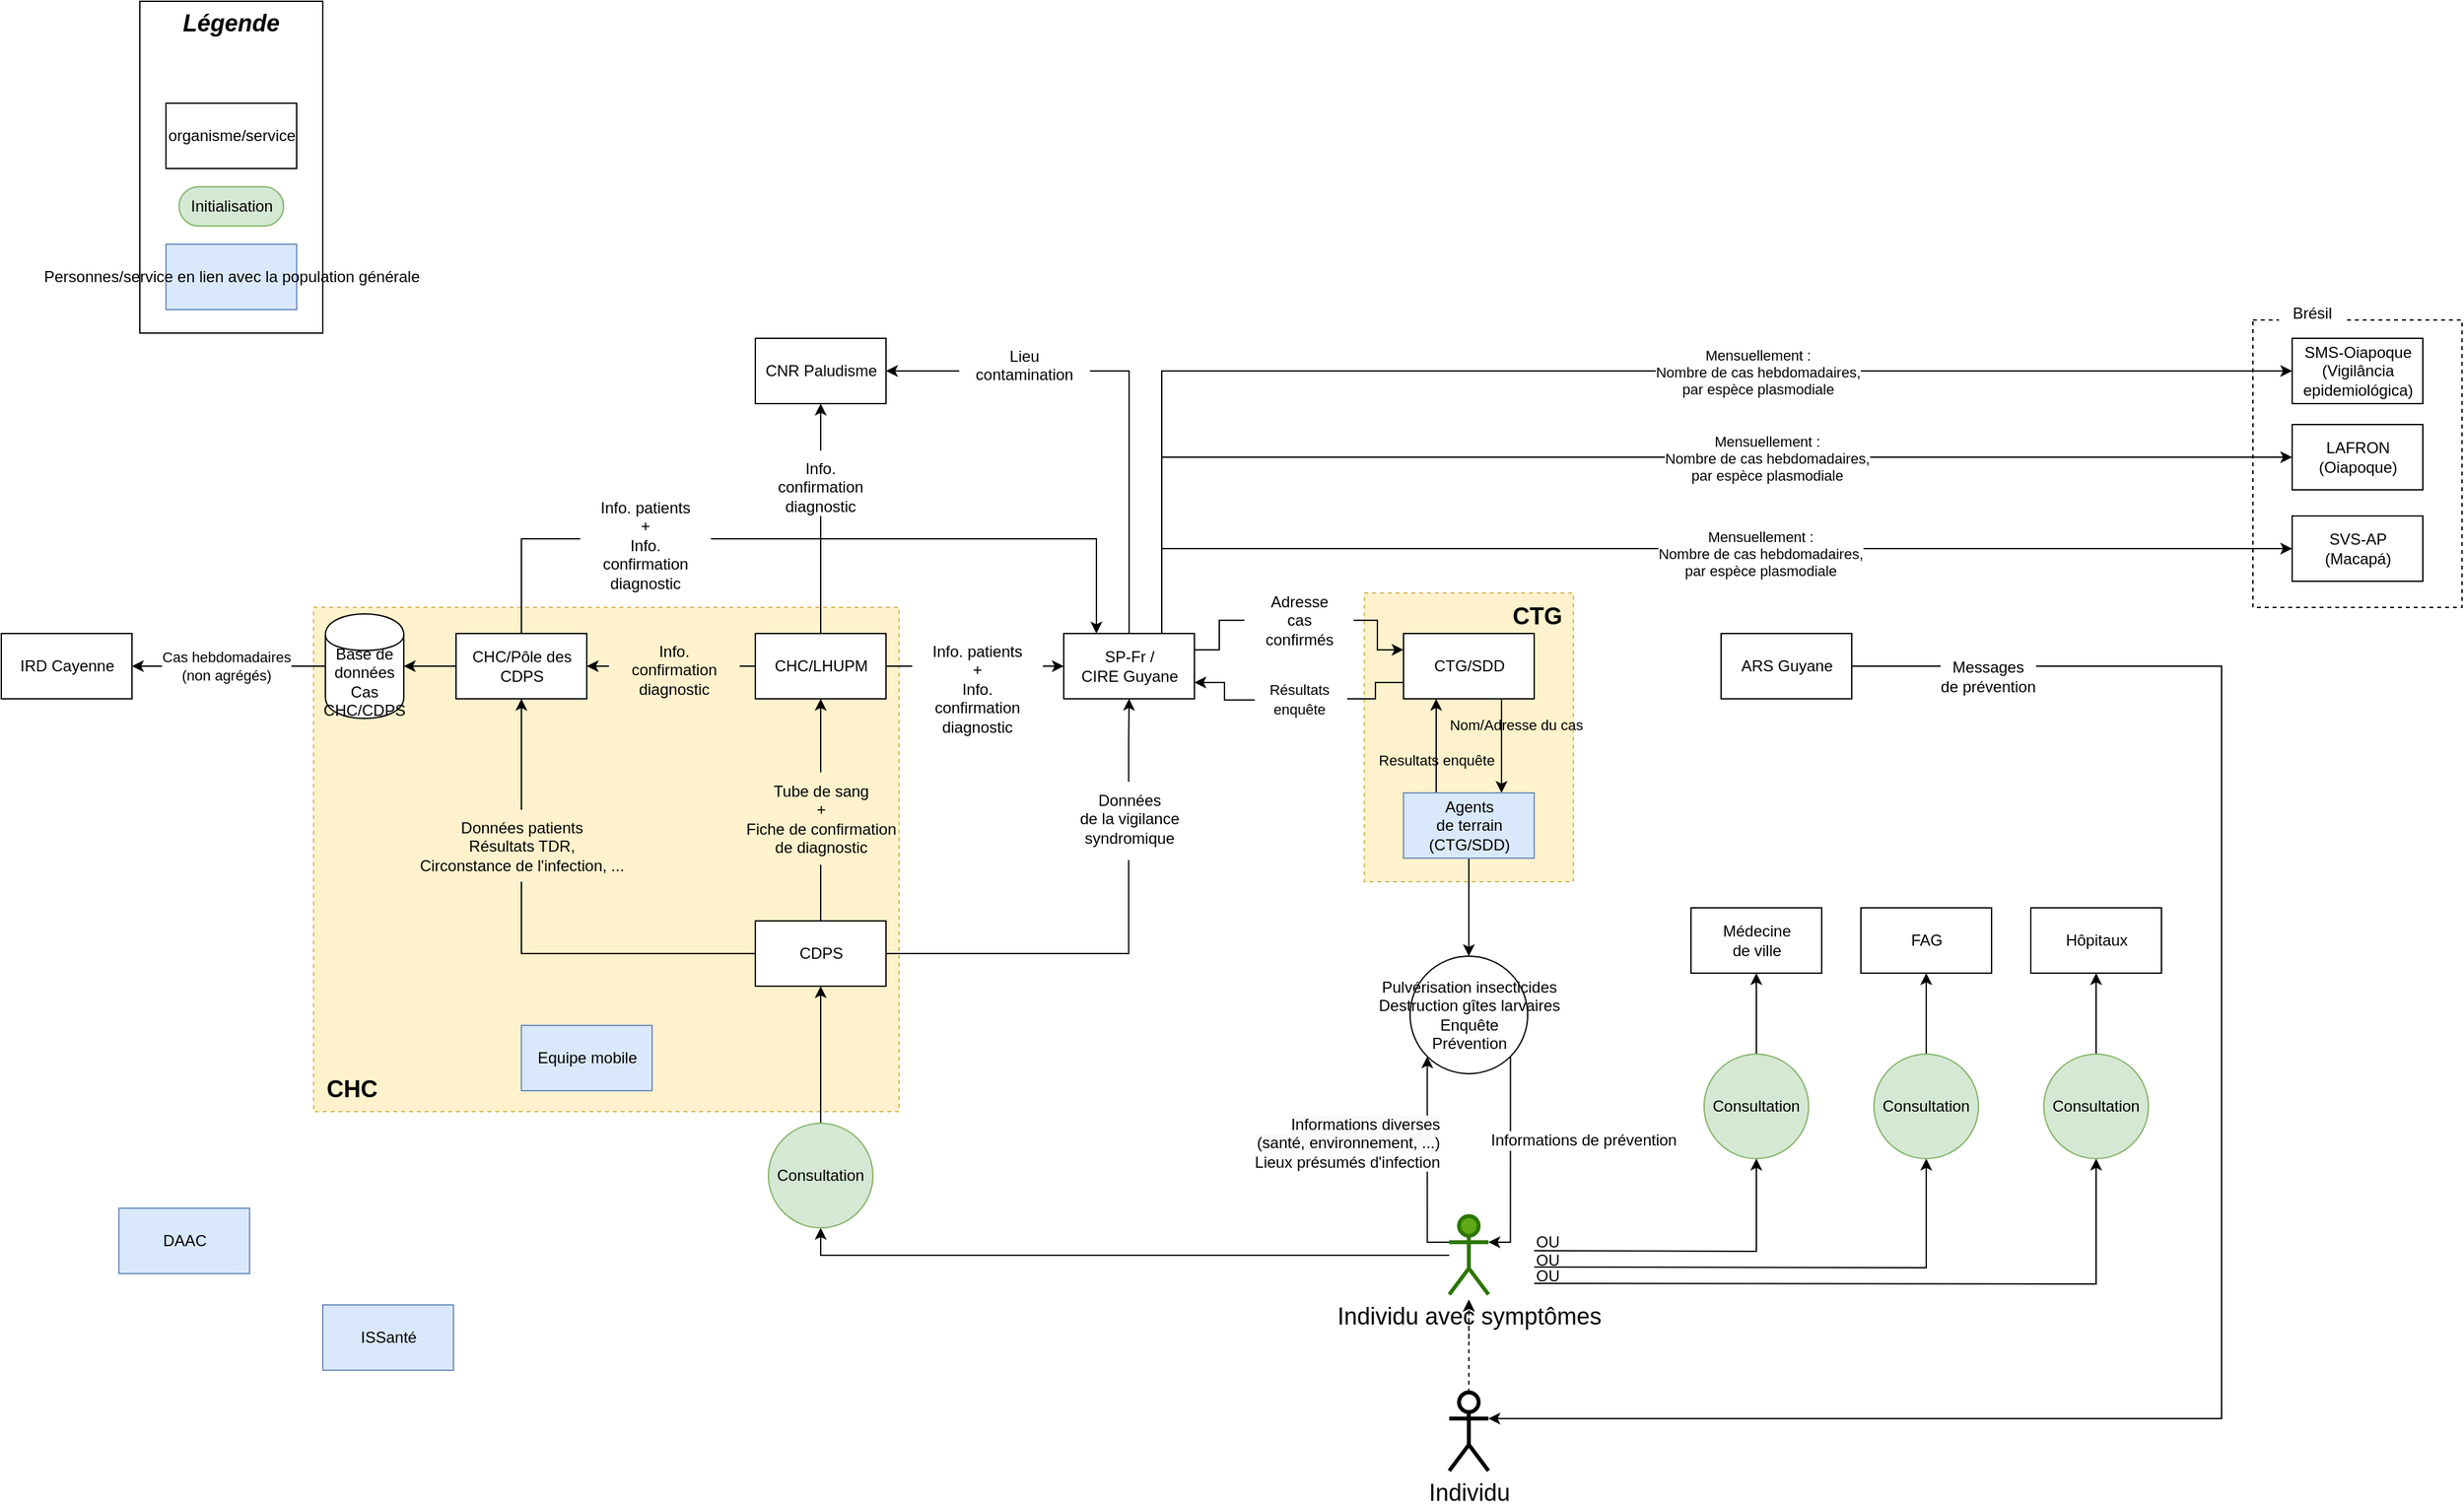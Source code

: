 <mxfile version="20.8.6" type="github">
  <diagram id="g7fYQ90FhEnoCOdFYeij" name="Page-1">
    <mxGraphModel dx="2930" dy="1198" grid="0" gridSize="10" guides="1" tooltips="1" connect="1" arrows="1" fold="1" page="1" pageScale="1" pageWidth="827" pageHeight="1169" math="0" shadow="0">
      <root>
        <mxCell id="0" />
        <mxCell id="1" parent="0" />
        <mxCell id="soGgQo1d9cTRyv0vqCLj-78" value="" style="html=1;dashed=1;whitespace=wrap;fillColor=#fff2cc;strokeColor=#d6b656;align=left;" parent="1" vertex="1">
          <mxGeometry x="890" y="509" width="160" height="221" as="geometry" />
        </mxCell>
        <mxCell id="soGgQo1d9cTRyv0vqCLj-87" value="" style="html=1;dashed=1;whitespace=wrap;fillColor=#fff2cc;strokeColor=#d6b656;" parent="1" vertex="1">
          <mxGeometry x="86" y="520" width="448" height="386" as="geometry" />
        </mxCell>
        <mxCell id="u60AbG91HoaB3VA-9xF0-2" style="edgeStyle=orthogonalEdgeStyle;rounded=0;orthogonalLoop=1;jettySize=auto;html=1;exitX=0;exitY=0.5;exitDx=0;exitDy=0;entryX=1;entryY=0.5;entryDx=0;entryDy=0;" parent="1" source="soGgQo1d9cTRyv0vqCLj-1" target="u60AbG91HoaB3VA-9xF0-1" edge="1">
          <mxGeometry relative="1" as="geometry" />
        </mxCell>
        <mxCell id="u60AbG91HoaB3VA-9xF0-3" value="Cas hebdomadaires&lt;br&gt;(non agrégés)" style="edgeLabel;html=1;align=center;verticalAlign=middle;resizable=0;points=[];" parent="u60AbG91HoaB3VA-9xF0-2" vertex="1" connectable="0">
          <mxGeometry x="-0.169" relative="1" as="geometry">
            <mxPoint x="-15" as="offset" />
          </mxGeometry>
        </mxCell>
        <mxCell id="soGgQo1d9cTRyv0vqCLj-1" value="Base de données&lt;br&gt;Cas&lt;br&gt;CHC/CDPS" style="shape=cylinder;whiteSpace=wrap;html=1;boundedLbl=1;backgroundOutline=1;" parent="1" vertex="1">
          <mxGeometry x="95" y="524.99" width="60" height="80" as="geometry" />
        </mxCell>
        <mxCell id="soGgQo1d9cTRyv0vqCLj-3" style="edgeStyle=elbowEdgeStyle;rounded=0;orthogonalLoop=1;jettySize=auto;elbow=vertical;html=1;entryX=0.5;entryY=1;entryDx=0;entryDy=0;startArrow=none;exitX=0.5;exitY=-0.011;exitDx=0;exitDy=0;exitPerimeter=0;" parent="1" source="soGgQo1d9cTRyv0vqCLj-36" target="soGgQo1d9cTRyv0vqCLj-16" edge="1">
          <mxGeometry relative="1" as="geometry">
            <mxPoint x="474" y="619.99" as="sourcePoint" />
          </mxGeometry>
        </mxCell>
        <mxCell id="soGgQo1d9cTRyv0vqCLj-4" style="edgeStyle=elbowEdgeStyle;rounded=0;orthogonalLoop=1;jettySize=auto;html=1;entryX=0.5;entryY=1;entryDx=0;entryDy=0;startArrow=none;exitX=0.497;exitY=0.025;exitDx=0;exitDy=0;exitPerimeter=0;elbow=vertical;fillColor=#e51400;strokeColor=#000000;" parent="1" source="soGgQo1d9cTRyv0vqCLj-40" target="soGgQo1d9cTRyv0vqCLj-11" edge="1">
          <mxGeometry relative="1" as="geometry" />
        </mxCell>
        <mxCell id="soGgQo1d9cTRyv0vqCLj-85" style="edgeStyle=orthogonalEdgeStyle;rounded=0;orthogonalLoop=1;jettySize=auto;html=1;exitX=0;exitY=0.5;exitDx=0;exitDy=0;endArrow=none;endFill=0;" parent="1" source="soGgQo1d9cTRyv0vqCLj-5" target="soGgQo1d9cTRyv0vqCLj-38" edge="1">
          <mxGeometry relative="1" as="geometry" />
        </mxCell>
        <mxCell id="soGgQo1d9cTRyv0vqCLj-5" value="CDPS" style="html=1;dashed=0;whitespace=wrap;" parent="1" vertex="1">
          <mxGeometry x="424" y="760" width="100" height="50" as="geometry" />
        </mxCell>
        <mxCell id="soGgQo1d9cTRyv0vqCLj-6" style="edgeStyle=elbowEdgeStyle;rounded=0;orthogonalLoop=1;jettySize=auto;html=1;entryX=1;entryY=0.5;entryDx=0;entryDy=0;elbow=vertical;startArrow=none;exitX=0;exitY=0.5;exitDx=0;exitDy=0;" parent="1" source="soGgQo1d9cTRyv0vqCLj-7" target="soGgQo1d9cTRyv0vqCLj-1" edge="1">
          <mxGeometry relative="1" as="geometry">
            <mxPoint x="150" y="-390.01" as="targetPoint" />
            <mxPoint x="65" y="-420.01" as="sourcePoint" />
          </mxGeometry>
        </mxCell>
        <mxCell id="soGgQo1d9cTRyv0vqCLj-88" style="edgeStyle=orthogonalEdgeStyle;rounded=0;orthogonalLoop=1;jettySize=auto;html=1;exitX=1;exitY=0.75;exitDx=0;exitDy=0;entryX=0.25;entryY=0;entryDx=0;entryDy=0;fontColor=#000000;endArrow=classic;endFill=1;" parent="1" source="soGgQo1d9cTRyv0vqCLj-89" target="soGgQo1d9cTRyv0vqCLj-11" edge="1">
          <mxGeometry relative="1" as="geometry" />
        </mxCell>
        <mxCell id="soGgQo1d9cTRyv0vqCLj-90" style="edgeStyle=orthogonalEdgeStyle;rounded=0;orthogonalLoop=1;jettySize=auto;html=1;exitX=0.5;exitY=0;exitDx=0;exitDy=0;entryX=0;entryY=0.75;entryDx=0;entryDy=0;fontColor=#000000;endArrow=none;endFill=0;" parent="1" source="soGgQo1d9cTRyv0vqCLj-7" target="soGgQo1d9cTRyv0vqCLj-89" edge="1">
          <mxGeometry relative="1" as="geometry" />
        </mxCell>
        <mxCell id="soGgQo1d9cTRyv0vqCLj-7" value="CHC/Pôle des&lt;br&gt;CDPS" style="html=1;dashed=0;whitespace=wrap;" parent="1" vertex="1">
          <mxGeometry x="195" y="539.99" width="100" height="50" as="geometry" />
        </mxCell>
        <mxCell id="n1sZ7gGWq_7eU4WZFnXG-4" style="edgeStyle=orthogonalEdgeStyle;rounded=0;orthogonalLoop=1;jettySize=auto;html=1;exitX=0.75;exitY=0;exitDx=0;exitDy=0;entryX=0;entryY=0.5;entryDx=0;entryDy=0;" parent="1" source="soGgQo1d9cTRyv0vqCLj-11" target="n1sZ7gGWq_7eU4WZFnXG-1" edge="1">
          <mxGeometry relative="1" as="geometry" />
        </mxCell>
        <mxCell id="n1sZ7gGWq_7eU4WZFnXG-9" value="Mensuellement :&lt;br&gt;Nombre de cas hebdomadaires,&lt;br&gt;par espèce plasmodiale" style="edgeLabel;html=1;align=center;verticalAlign=middle;resizable=0;points=[];" parent="n1sZ7gGWq_7eU4WZFnXG-4" vertex="1" connectable="0">
          <mxGeometry x="0.233" y="-1" relative="1" as="geometry">
            <mxPoint as="offset" />
          </mxGeometry>
        </mxCell>
        <mxCell id="n1sZ7gGWq_7eU4WZFnXG-5" style="edgeStyle=orthogonalEdgeStyle;rounded=0;orthogonalLoop=1;jettySize=auto;html=1;exitX=0.75;exitY=0;exitDx=0;exitDy=0;entryX=0;entryY=0.5;entryDx=0;entryDy=0;" parent="1" source="soGgQo1d9cTRyv0vqCLj-11" target="n1sZ7gGWq_7eU4WZFnXG-2" edge="1">
          <mxGeometry relative="1" as="geometry" />
        </mxCell>
        <mxCell id="n1sZ7gGWq_7eU4WZFnXG-10" value="Mensuellement :&lt;br&gt;Nombre de cas hebdomadaires,&lt;br&gt;par espèce plasmodiale" style="edgeLabel;html=1;align=center;verticalAlign=middle;resizable=0;points=[];" parent="n1sZ7gGWq_7eU4WZFnXG-5" vertex="1" connectable="0">
          <mxGeometry x="0.196" y="-1" relative="1" as="geometry">
            <mxPoint as="offset" />
          </mxGeometry>
        </mxCell>
        <mxCell id="n1sZ7gGWq_7eU4WZFnXG-6" style="edgeStyle=orthogonalEdgeStyle;rounded=0;orthogonalLoop=1;jettySize=auto;html=1;exitX=0.75;exitY=0;exitDx=0;exitDy=0;entryX=0;entryY=0.5;entryDx=0;entryDy=0;" parent="1" source="soGgQo1d9cTRyv0vqCLj-11" target="n1sZ7gGWq_7eU4WZFnXG-3" edge="1">
          <mxGeometry relative="1" as="geometry" />
        </mxCell>
        <mxCell id="n1sZ7gGWq_7eU4WZFnXG-11" value="Mensuellement :&lt;br&gt;Nombre de cas hebdomadaires,&lt;br&gt;par espèce plasmodiale" style="edgeLabel;html=1;align=center;verticalAlign=middle;resizable=0;points=[];" parent="n1sZ7gGWq_7eU4WZFnXG-6" vertex="1" connectable="0">
          <mxGeometry x="0.125" y="-4" relative="1" as="geometry">
            <mxPoint as="offset" />
          </mxGeometry>
        </mxCell>
        <mxCell id="soGgQo1d9cTRyv0vqCLj-11" value="SP-Fr /&lt;br&gt;CIRE Guyane" style="html=1;dashed=0;whitespace=wrap;" parent="1" vertex="1">
          <mxGeometry x="660" y="539.99" width="100" height="50" as="geometry" />
        </mxCell>
        <mxCell id="soGgQo1d9cTRyv0vqCLj-12" value="CNR Paludisme" style="html=1;dashed=0;whitespace=wrap;" parent="1" vertex="1">
          <mxGeometry x="424" y="314" width="100" height="50" as="geometry" />
        </mxCell>
        <mxCell id="soGgQo1d9cTRyv0vqCLj-13" style="edgeStyle=orthogonalEdgeStyle;rounded=0;orthogonalLoop=1;jettySize=auto;html=1;exitX=0.5;exitY=0;exitDx=0;exitDy=0;entryX=0.5;entryY=1;entryDx=0;entryDy=0;startArrow=none;" parent="1" source="soGgQo1d9cTRyv0vqCLj-49" target="soGgQo1d9cTRyv0vqCLj-12" edge="1">
          <mxGeometry relative="1" as="geometry" />
        </mxCell>
        <mxCell id="soGgQo1d9cTRyv0vqCLj-14" style="edgeStyle=elbowEdgeStyle;rounded=0;orthogonalLoop=1;jettySize=auto;elbow=vertical;html=1;exitX=0;exitY=0.5;exitDx=0;exitDy=0;entryX=1;entryY=0.5;entryDx=0;entryDy=0;startArrow=none;" parent="1" source="soGgQo1d9cTRyv0vqCLj-58" target="soGgQo1d9cTRyv0vqCLj-7" edge="1">
          <mxGeometry relative="1" as="geometry">
            <Array as="points" />
          </mxGeometry>
        </mxCell>
        <mxCell id="soGgQo1d9cTRyv0vqCLj-15" style="edgeStyle=elbowEdgeStyle;rounded=0;orthogonalLoop=1;jettySize=auto;elbow=vertical;html=1;entryX=0;entryY=0.5;entryDx=0;entryDy=0;startArrow=none;" parent="1" source="soGgQo1d9cTRyv0vqCLj-51" target="soGgQo1d9cTRyv0vqCLj-11" edge="1">
          <mxGeometry relative="1" as="geometry" />
        </mxCell>
        <mxCell id="soGgQo1d9cTRyv0vqCLj-16" value="CHC/LHUPM" style="html=1;dashed=0;whitespace=wrap;" parent="1" vertex="1">
          <mxGeometry x="424" y="539.99" width="100" height="50" as="geometry" />
        </mxCell>
        <mxCell id="soGgQo1d9cTRyv0vqCLj-18" style="edgeStyle=elbowEdgeStyle;rounded=0;orthogonalLoop=1;jettySize=auto;html=1;exitX=0.017;exitY=0.523;exitDx=0;exitDy=0;entryX=1;entryY=0.75;entryDx=0;entryDy=0;startArrow=none;exitPerimeter=0;" parent="1" source="soGgQo1d9cTRyv0vqCLj-34" target="soGgQo1d9cTRyv0vqCLj-11" edge="1">
          <mxGeometry relative="1" as="geometry" />
        </mxCell>
        <mxCell id="soGgQo1d9cTRyv0vqCLj-19" style="edgeStyle=orthogonalEdgeStyle;rounded=0;orthogonalLoop=1;jettySize=auto;html=1;exitX=0.75;exitY=1;exitDx=0;exitDy=0;entryX=0.75;entryY=0;entryDx=0;entryDy=0;strokeColor=#000000;endArrow=classic;endFill=1;" parent="1" source="soGgQo1d9cTRyv0vqCLj-21" target="soGgQo1d9cTRyv0vqCLj-76" edge="1">
          <mxGeometry relative="1" as="geometry" />
        </mxCell>
        <mxCell id="soGgQo1d9cTRyv0vqCLj-20" value="Nom/Adresse du cas" style="edgeLabel;html=1;align=center;verticalAlign=middle;resizable=0;points=[];labelBackgroundColor=none;" parent="soGgQo1d9cTRyv0vqCLj-19" vertex="1" connectable="0">
          <mxGeometry x="-0.015" y="1" relative="1" as="geometry">
            <mxPoint x="10" y="-16" as="offset" />
          </mxGeometry>
        </mxCell>
        <mxCell id="soGgQo1d9cTRyv0vqCLj-21" value="CTG/SDD" style="html=1;dashed=0;whitespace=wrap;" parent="1" vertex="1">
          <mxGeometry x="920" y="539.99" width="100" height="50" as="geometry" />
        </mxCell>
        <mxCell id="soGgQo1d9cTRyv0vqCLj-23" value="Médecine&lt;br&gt;de ville" style="html=1;dashed=0;whitespace=wrap;" parent="1" vertex="1">
          <mxGeometry x="1140" y="750" width="100" height="50" as="geometry" />
        </mxCell>
        <mxCell id="soGgQo1d9cTRyv0vqCLj-25" value="FAG" style="html=1;dashed=0;whitespace=wrap;" parent="1" vertex="1">
          <mxGeometry x="1270" y="750" width="100" height="50" as="geometry" />
        </mxCell>
        <mxCell id="soGgQo1d9cTRyv0vqCLj-27" value="Hôpitaux" style="html=1;dashed=0;whitespace=wrap;" parent="1" vertex="1">
          <mxGeometry x="1400" y="750" width="100" height="50" as="geometry" />
        </mxCell>
        <mxCell id="soGgQo1d9cTRyv0vqCLj-28" style="edgeStyle=elbowEdgeStyle;rounded=0;orthogonalLoop=1;jettySize=auto;html=1;entryX=0.5;entryY=1;entryDx=0;entryDy=0;" parent="1" target="soGgQo1d9cTRyv0vqCLj-23" edge="1">
          <mxGeometry relative="1" as="geometry">
            <mxPoint x="1190" y="465" as="targetPoint" />
            <mxPoint x="1190" y="865" as="sourcePoint" />
          </mxGeometry>
        </mxCell>
        <mxCell id="soGgQo1d9cTRyv0vqCLj-29" style="edgeStyle=elbowEdgeStyle;rounded=0;orthogonalLoop=1;jettySize=auto;html=1;entryX=0.5;entryY=1;entryDx=0;entryDy=0;exitX=0.5;exitY=0;exitDx=0;exitDy=0;startArrow=none;" parent="1" source="0BxKxRSpmN7JtVQ8fGr3-23" target="soGgQo1d9cTRyv0vqCLj-25" edge="1">
          <mxGeometry relative="1" as="geometry">
            <mxPoint x="1320" y="465" as="targetPoint" />
            <mxPoint x="1320" y="918.97" as="sourcePoint" />
          </mxGeometry>
        </mxCell>
        <mxCell id="soGgQo1d9cTRyv0vqCLj-30" style="edgeStyle=elbowEdgeStyle;rounded=0;orthogonalLoop=1;jettySize=auto;html=1;entryX=0.5;entryY=1;entryDx=0;entryDy=0;exitX=0.5;exitY=0;exitDx=0;exitDy=0;startArrow=none;" parent="1" source="0BxKxRSpmN7JtVQ8fGr3-25" target="soGgQo1d9cTRyv0vqCLj-27" edge="1">
          <mxGeometry relative="1" as="geometry">
            <mxPoint x="1450" y="465" as="targetPoint" />
            <mxPoint x="1450" y="919.485" as="sourcePoint" />
          </mxGeometry>
        </mxCell>
        <mxCell id="soGgQo1d9cTRyv0vqCLj-77" style="edgeStyle=orthogonalEdgeStyle;rounded=0;orthogonalLoop=1;jettySize=auto;html=1;entryX=0;entryY=0.25;entryDx=0;entryDy=0;exitX=1.022;exitY=0.498;exitDx=0;exitDy=0;exitPerimeter=0;" parent="1" source="soGgQo1d9cTRyv0vqCLj-32" target="soGgQo1d9cTRyv0vqCLj-21" edge="1">
          <mxGeometry relative="1" as="geometry" />
        </mxCell>
        <mxCell id="soGgQo1d9cTRyv0vqCLj-32" value="Adresse&lt;br&gt;cas&lt;br&gt;confirmés" style="text;html=1;align=center;verticalAlign=middle;resizable=0;points=[];autosize=1;strokeColor=none;fillColor=none;" parent="1" vertex="1">
          <mxGeometry x="800" y="500" width="80" height="60" as="geometry" />
        </mxCell>
        <mxCell id="soGgQo1d9cTRyv0vqCLj-33" value="" style="edgeStyle=elbowEdgeStyle;rounded=0;orthogonalLoop=1;jettySize=auto;html=1;endArrow=none;entryX=-0.022;entryY=0.498;entryDx=0;entryDy=0;entryPerimeter=0;exitX=1;exitY=0.25;exitDx=0;exitDy=0;" parent="1" source="soGgQo1d9cTRyv0vqCLj-11" target="soGgQo1d9cTRyv0vqCLj-32" edge="1">
          <mxGeometry relative="1" as="geometry">
            <mxPoint x="525" y="183" as="sourcePoint" />
            <mxPoint x="625" y="182.5" as="targetPoint" />
          </mxGeometry>
        </mxCell>
        <mxCell id="soGgQo1d9cTRyv0vqCLj-34" value="&lt;span style=&quot;font-size: 11px; background-color: rgb(255, 255, 255);&quot;&gt;Résultats&lt;br&gt;enquête&lt;br&gt;&lt;/span&gt;" style="text;html=1;align=center;verticalAlign=middle;resizable=0;points=[];autosize=1;strokeColor=none;fillColor=none;" parent="1" vertex="1">
          <mxGeometry x="805" y="570" width="70" height="40" as="geometry" />
        </mxCell>
        <mxCell id="soGgQo1d9cTRyv0vqCLj-35" value="" style="edgeStyle=elbowEdgeStyle;rounded=0;orthogonalLoop=1;jettySize=auto;html=1;endArrow=none;entryX=1.027;entryY=0.5;entryDx=0;entryDy=0;entryPerimeter=0;exitX=0;exitY=0.75;exitDx=0;exitDy=0;" parent="1" source="soGgQo1d9cTRyv0vqCLj-21" target="soGgQo1d9cTRyv0vqCLj-34" edge="1">
          <mxGeometry relative="1" as="geometry">
            <mxPoint x="920" y="580" as="sourcePoint" />
            <mxPoint x="738" y="695" as="targetPoint" />
          </mxGeometry>
        </mxCell>
        <mxCell id="soGgQo1d9cTRyv0vqCLj-36" value="Tube de sang&lt;br&gt;+&lt;br&gt;Fiche de confirmation&lt;br&gt;de diagnostic" style="text;html=1;align=center;verticalAlign=middle;resizable=0;points=[];autosize=1;strokeColor=none;fillColor=none;" parent="1" vertex="1">
          <mxGeometry x="404" y="646.99" width="140" height="70" as="geometry" />
        </mxCell>
        <mxCell id="soGgQo1d9cTRyv0vqCLj-37" value="" style="edgeStyle=elbowEdgeStyle;rounded=0;orthogonalLoop=1;jettySize=auto;elbow=vertical;html=1;entryX=0.5;entryY=1;entryDx=0;entryDy=0;endArrow=none;" parent="1" source="soGgQo1d9cTRyv0vqCLj-5" target="soGgQo1d9cTRyv0vqCLj-36" edge="1">
          <mxGeometry relative="1" as="geometry">
            <mxPoint x="475" y="630" as="sourcePoint" />
            <mxPoint x="475" y="420" as="targetPoint" />
          </mxGeometry>
        </mxCell>
        <mxCell id="soGgQo1d9cTRyv0vqCLj-84" style="edgeStyle=orthogonalEdgeStyle;rounded=0;orthogonalLoop=1;jettySize=auto;html=1;entryX=0.5;entryY=1;entryDx=0;entryDy=0;endArrow=classic;endFill=1;" parent="1" source="soGgQo1d9cTRyv0vqCLj-38" target="soGgQo1d9cTRyv0vqCLj-7" edge="1">
          <mxGeometry relative="1" as="geometry" />
        </mxCell>
        <mxCell id="soGgQo1d9cTRyv0vqCLj-38" value="Données patients&lt;br&gt;Résultats TDR,&lt;br&gt;Circonstance de l&#39;infection, ..." style="text;html=1;align=center;verticalAlign=middle;resizable=0;points=[];autosize=1;strokeColor=none;fillColor=none;" parent="1" vertex="1">
          <mxGeometry x="158" y="675" width="174" height="55" as="geometry" />
        </mxCell>
        <mxCell id="soGgQo1d9cTRyv0vqCLj-40" value="Données&lt;br&gt;de la vigilance&lt;br&gt;syndromique" style="text;html=1;align=center;verticalAlign=middle;resizable=0;points=[];autosize=1;strokeColor=none;fillColor=none;" parent="1" vertex="1">
          <mxGeometry x="660" y="651.99" width="100" height="60" as="geometry" />
        </mxCell>
        <mxCell id="soGgQo1d9cTRyv0vqCLj-41" value="" style="edgeStyle=elbowEdgeStyle;rounded=0;orthogonalLoop=1;jettySize=auto;html=1;endArrow=none;elbow=vertical;exitX=1;exitY=0.5;exitDx=0;exitDy=0;fillColor=#e51400;strokeColor=#000000;entryX=0.497;entryY=1.025;entryDx=0;entryDy=0;entryPerimeter=0;" parent="1" source="soGgQo1d9cTRyv0vqCLj-5" target="soGgQo1d9cTRyv0vqCLj-40" edge="1">
          <mxGeometry relative="1" as="geometry">
            <mxPoint x="525" y="655" as="sourcePoint" />
            <mxPoint x="545" y="267.5" as="targetPoint" />
            <Array as="points">
              <mxPoint x="670" y="785" />
            </Array>
          </mxGeometry>
        </mxCell>
        <mxCell id="soGgQo1d9cTRyv0vqCLj-49" value="&lt;span style=&quot;color: rgb(0, 0, 0);&quot;&gt;Info.&lt;/span&gt;&lt;br style=&quot;color: rgb(0, 0, 0);&quot;&gt;&lt;span style=&quot;color: rgb(0, 0, 0);&quot;&gt;confirmation&lt;/span&gt;&lt;br style=&quot;color: rgb(0, 0, 0);&quot;&gt;&lt;span style=&quot;color: rgb(0, 0, 0);&quot;&gt;diagnostic&lt;/span&gt;" style="text;whiteSpace=wrap;html=1;fontColor=#3399FF;align=center;" parent="1" vertex="1">
          <mxGeometry x="424" y="400" width="100" height="50" as="geometry" />
        </mxCell>
        <mxCell id="soGgQo1d9cTRyv0vqCLj-50" value="" style="edgeStyle=orthogonalEdgeStyle;rounded=0;orthogonalLoop=1;jettySize=auto;html=1;exitX=0.5;exitY=0;exitDx=0;exitDy=0;endArrow=none;entryX=0.5;entryY=1;entryDx=0;entryDy=0;" parent="1" source="soGgQo1d9cTRyv0vqCLj-16" target="soGgQo1d9cTRyv0vqCLj-49" edge="1">
          <mxGeometry relative="1" as="geometry">
            <mxPoint x="445" y="380.5" as="sourcePoint" />
            <mxPoint x="474" y="483" as="targetPoint" />
          </mxGeometry>
        </mxCell>
        <mxCell id="soGgQo1d9cTRyv0vqCLj-51" value="&lt;span style=&quot;color: rgb(0, 0, 0);&quot;&gt;Info. patients&lt;br&gt;+&lt;br&gt;Info.&lt;/span&gt;&lt;br style=&quot;color: rgb(0, 0, 0);&quot;&gt;&lt;span style=&quot;color: rgb(0, 0, 0);&quot;&gt;confirmation&lt;/span&gt;&lt;br style=&quot;color: rgb(0, 0, 0);&quot;&gt;&lt;span style=&quot;color: rgb(0, 0, 0);&quot;&gt;diagnostic&lt;/span&gt;" style="text;whiteSpace=wrap;html=1;fontColor=#3399FF;align=center;" parent="1" vertex="1">
          <mxGeometry x="544" y="539.99" width="100" height="50" as="geometry" />
        </mxCell>
        <mxCell id="soGgQo1d9cTRyv0vqCLj-52" value="" style="edgeStyle=elbowEdgeStyle;rounded=0;orthogonalLoop=1;jettySize=auto;elbow=vertical;html=1;entryX=0;entryY=0.5;entryDx=0;entryDy=0;endArrow=none;exitX=1;exitY=0.5;exitDx=0;exitDy=0;" parent="1" source="soGgQo1d9cTRyv0vqCLj-16" target="soGgQo1d9cTRyv0vqCLj-51" edge="1">
          <mxGeometry relative="1" as="geometry">
            <mxPoint x="395" y="343" as="sourcePoint" />
            <mxPoint x="450" y="238" as="targetPoint" />
          </mxGeometry>
        </mxCell>
        <mxCell id="soGgQo1d9cTRyv0vqCLj-53" style="edgeStyle=elbowEdgeStyle;rounded=0;orthogonalLoop=1;jettySize=auto;html=1;exitX=0;exitY=0.5;exitDx=0;exitDy=0;entryX=1;entryY=0.5;entryDx=0;entryDy=0;strokeWidth=1;fontColor=#3399FF;" parent="1" source="soGgQo1d9cTRyv0vqCLj-54" target="soGgQo1d9cTRyv0vqCLj-12" edge="1">
          <mxGeometry relative="1" as="geometry" />
        </mxCell>
        <mxCell id="soGgQo1d9cTRyv0vqCLj-54" value="&lt;span style=&quot;color: rgb(0, 0, 0);&quot;&gt;Lieu&lt;br&gt;contamination&lt;/span&gt;" style="text;whiteSpace=wrap;html=1;fontColor=#3399FF;align=center;" parent="1" vertex="1">
          <mxGeometry x="580" y="314" width="100" height="50" as="geometry" />
        </mxCell>
        <mxCell id="soGgQo1d9cTRyv0vqCLj-55" value="" style="edgeStyle=elbowEdgeStyle;rounded=0;orthogonalLoop=1;jettySize=auto;html=1;entryX=1;entryY=0.5;entryDx=0;entryDy=0;exitX=0.5;exitY=0;exitDx=0;exitDy=0;endArrow=none;" parent="1" source="soGgQo1d9cTRyv0vqCLj-11" target="soGgQo1d9cTRyv0vqCLj-54" edge="1">
          <mxGeometry relative="1" as="geometry">
            <mxPoint x="475" y="265" as="sourcePoint" />
            <mxPoint x="675" y="345" as="targetPoint" />
            <Array as="points">
              <mxPoint x="710" y="490" />
            </Array>
          </mxGeometry>
        </mxCell>
        <mxCell id="soGgQo1d9cTRyv0vqCLj-58" value="&lt;font color=&quot;#000000&quot;&gt;Info.&lt;br&gt;confirmation&lt;br&gt;diagnostic&lt;/font&gt;" style="text;whiteSpace=wrap;html=1;fontColor=#3399FF;align=center;" parent="1" vertex="1">
          <mxGeometry x="312" y="539.99" width="100" height="50" as="geometry" />
        </mxCell>
        <mxCell id="soGgQo1d9cTRyv0vqCLj-59" value="" style="edgeStyle=elbowEdgeStyle;rounded=0;orthogonalLoop=1;jettySize=auto;elbow=vertical;html=1;exitX=0;exitY=0.5;exitDx=0;exitDy=0;entryX=1;entryY=0.5;entryDx=0;entryDy=0;endArrow=none;" parent="1" source="soGgQo1d9cTRyv0vqCLj-16" target="soGgQo1d9cTRyv0vqCLj-58" edge="1">
          <mxGeometry relative="1" as="geometry">
            <mxPoint x="345" y="380.5" as="sourcePoint" />
            <mxPoint x="305" y="458" as="targetPoint" />
          </mxGeometry>
        </mxCell>
        <mxCell id="soGgQo1d9cTRyv0vqCLj-66" style="edgeStyle=orthogonalEdgeStyle;rounded=0;orthogonalLoop=1;jettySize=auto;html=1;entryX=0.5;entryY=1;entryDx=0;entryDy=0;endArrow=none;endFill=0;startArrow=classic;startFill=1;" parent="1" source="soGgQo1d9cTRyv0vqCLj-79" target="soGgQo1d9cTRyv0vqCLj-76" edge="1">
          <mxGeometry relative="1" as="geometry" />
        </mxCell>
        <mxCell id="soGgQo1d9cTRyv0vqCLj-68" style="edgeStyle=orthogonalEdgeStyle;rounded=0;orthogonalLoop=1;jettySize=auto;html=1;exitX=1;exitY=0.25;exitDx=0;exitDy=0;entryX=0.5;entryY=1;entryDx=0;entryDy=0;entryPerimeter=0;endArrow=classic;endFill=1;" parent="1" target="0BxKxRSpmN7JtVQ8fGr3-22" edge="1">
          <mxGeometry relative="1" as="geometry">
            <mxPoint x="1020" y="1012.5" as="sourcePoint" />
            <mxPoint x="1190" y="948.97" as="targetPoint" />
          </mxGeometry>
        </mxCell>
        <mxCell id="soGgQo1d9cTRyv0vqCLj-69" style="edgeStyle=orthogonalEdgeStyle;rounded=0;orthogonalLoop=1;jettySize=auto;html=1;entryX=0.5;entryY=1;entryDx=0;entryDy=0;endArrow=classic;endFill=1;exitX=1;exitY=0.5;exitDx=0;exitDy=0;" parent="1" target="0BxKxRSpmN7JtVQ8fGr3-23" edge="1">
          <mxGeometry relative="1" as="geometry">
            <mxPoint x="1020" y="1025" as="sourcePoint" />
            <mxPoint x="1320" y="948.97" as="targetPoint" />
          </mxGeometry>
        </mxCell>
        <mxCell id="soGgQo1d9cTRyv0vqCLj-70" style="edgeStyle=orthogonalEdgeStyle;rounded=0;orthogonalLoop=1;jettySize=auto;html=1;exitX=1;exitY=0.75;exitDx=0;exitDy=0;entryX=0.5;entryY=1;entryDx=0;entryDy=0;endArrow=classic;endFill=1;" parent="1" target="0BxKxRSpmN7JtVQ8fGr3-25" edge="1">
          <mxGeometry relative="1" as="geometry">
            <mxPoint x="1020" y="1037.5" as="sourcePoint" />
            <mxPoint x="1450" y="949.485" as="targetPoint" />
          </mxGeometry>
        </mxCell>
        <mxCell id="soGgQo1d9cTRyv0vqCLj-80" style="edgeStyle=orthogonalEdgeStyle;rounded=0;orthogonalLoop=1;jettySize=auto;html=1;exitX=0;exitY=0.333;exitDx=0;exitDy=0;entryX=0;entryY=1;entryDx=0;entryDy=0;endArrow=classic;endFill=1;exitPerimeter=0;" parent="1" source="0BxKxRSpmN7JtVQ8fGr3-14" target="soGgQo1d9cTRyv0vqCLj-79" edge="1">
          <mxGeometry relative="1" as="geometry">
            <mxPoint x="945" y="1000" as="sourcePoint" />
            <Array as="points">
              <mxPoint x="938" y="1006" />
            </Array>
          </mxGeometry>
        </mxCell>
        <mxCell id="soGgQo1d9cTRyv0vqCLj-74" style="edgeStyle=orthogonalEdgeStyle;rounded=0;orthogonalLoop=1;jettySize=auto;html=1;exitX=0.25;exitY=0;exitDx=0;exitDy=0;entryX=0.25;entryY=1;entryDx=0;entryDy=0;strokeColor=#000000;endArrow=classic;endFill=1;" parent="1" source="soGgQo1d9cTRyv0vqCLj-76" target="soGgQo1d9cTRyv0vqCLj-21" edge="1">
          <mxGeometry relative="1" as="geometry" />
        </mxCell>
        <mxCell id="soGgQo1d9cTRyv0vqCLj-75" value="Resultats enquête" style="edgeLabel;html=1;align=center;verticalAlign=middle;resizable=0;points=[];labelBackgroundColor=none;" parent="soGgQo1d9cTRyv0vqCLj-74" vertex="1" connectable="0">
          <mxGeometry x="0.069" y="9" relative="1" as="geometry">
            <mxPoint x="9" y="13" as="offset" />
          </mxGeometry>
        </mxCell>
        <mxCell id="soGgQo1d9cTRyv0vqCLj-76" value="Agents&lt;br&gt;de terrain&lt;br&gt;(CTG/SDD)" style="html=1;dashed=0;whitespace=wrap;fillColor=#dae8fc;strokeColor=#6c8ebf;" parent="1" vertex="1">
          <mxGeometry x="920" y="661.99" width="100" height="50" as="geometry" />
        </mxCell>
        <mxCell id="soGgQo1d9cTRyv0vqCLj-81" style="edgeStyle=orthogonalEdgeStyle;rounded=0;orthogonalLoop=1;jettySize=auto;html=1;exitX=1;exitY=1;exitDx=0;exitDy=0;entryX=1;entryY=0.333;entryDx=0;entryDy=0;endArrow=classic;endFill=1;entryPerimeter=0;" parent="1" source="soGgQo1d9cTRyv0vqCLj-79" target="0BxKxRSpmN7JtVQ8fGr3-14" edge="1">
          <mxGeometry relative="1" as="geometry">
            <mxPoint x="995" y="1000" as="targetPoint" />
            <Array as="points">
              <mxPoint x="1002" y="1006" />
            </Array>
          </mxGeometry>
        </mxCell>
        <mxCell id="soGgQo1d9cTRyv0vqCLj-82" value="&lt;span style=&quot;&quot;&gt;&lt;font style=&quot;font-size: 12px;&quot;&gt;Informations de prévention&lt;/font&gt;&lt;/span&gt;" style="edgeLabel;html=1;align=left;verticalAlign=middle;resizable=0;points=[];" parent="soGgQo1d9cTRyv0vqCLj-81" vertex="1" connectable="0">
          <mxGeometry x="-0.18" relative="1" as="geometry">
            <mxPoint x="-17" y="-1" as="offset" />
          </mxGeometry>
        </mxCell>
        <mxCell id="soGgQo1d9cTRyv0vqCLj-79" value="&lt;div style=&quot;&quot;&gt;&lt;div&gt;&lt;span style=&quot;background-color: initial;&quot;&gt;Pulvérisation insecticides&lt;/span&gt;&lt;/div&gt;&lt;span style=&quot;text-align: left; background-color: initial;&quot;&gt;&lt;div style=&quot;text-align: center;&quot;&gt;&lt;span style=&quot;background-color: initial;&quot;&gt;Destruction gîtes larvaires&lt;/span&gt;&lt;/div&gt;&lt;/span&gt;&lt;span style=&quot;text-align: left; background-color: initial;&quot;&gt;&lt;div style=&quot;text-align: center;&quot;&gt;&lt;span style=&quot;background-color: initial;&quot;&gt;Enquête&lt;/span&gt;&lt;/div&gt;&lt;div style=&quot;text-align: center;&quot;&gt;&lt;span style=&quot;background-color: initial;&quot;&gt;Prévention&lt;/span&gt;&lt;/div&gt;&lt;/span&gt;&lt;/div&gt;" style="shape=ellipse;html=1;dashed=0;whitespace=wrap;aspect=fixed;perimeter=ellipsePerimeter;fillColor=none;align=center;labelPosition=center;verticalLabelPosition=middle;verticalAlign=middle;" parent="1" vertex="1">
          <mxGeometry x="925" y="787" width="90" height="90" as="geometry" />
        </mxCell>
        <mxCell id="soGgQo1d9cTRyv0vqCLj-89" value="&lt;span style=&quot;color: rgb(0, 0, 0);&quot;&gt;Info. patients&lt;br&gt;+&lt;br&gt;Info.&lt;/span&gt;&lt;br style=&quot;color: rgb(0, 0, 0);&quot;&gt;&lt;span style=&quot;color: rgb(0, 0, 0);&quot;&gt;confirmation&lt;/span&gt;&lt;br style=&quot;color: rgb(0, 0, 0);&quot;&gt;&lt;span style=&quot;color: rgb(0, 0, 0);&quot;&gt;diagnostic&lt;/span&gt;" style="text;whiteSpace=wrap;html=1;fontColor=#3399FF;align=center;" parent="1" vertex="1">
          <mxGeometry x="290" y="430" width="100" height="50" as="geometry" />
        </mxCell>
        <mxCell id="n1sZ7gGWq_7eU4WZFnXG-1" value="SMS-Oiapoque&lt;br&gt;(Vigilância&lt;br&gt;epidemiológica)" style="html=1;dashed=0;whitespace=wrap;" parent="1" vertex="1">
          <mxGeometry x="1600" y="314" width="100" height="50" as="geometry" />
        </mxCell>
        <mxCell id="n1sZ7gGWq_7eU4WZFnXG-2" value="LAFRON&lt;br&gt;(Oiapoque)" style="html=1;dashed=0;whitespace=wrap;" parent="1" vertex="1">
          <mxGeometry x="1600" y="380" width="100" height="50" as="geometry" />
        </mxCell>
        <mxCell id="n1sZ7gGWq_7eU4WZFnXG-3" value="SVS-AP&lt;br&gt;(Macapá)" style="html=1;dashed=0;whitespace=wrap;" parent="1" vertex="1">
          <mxGeometry x="1600" y="450" width="100" height="50" as="geometry" />
        </mxCell>
        <mxCell id="n1sZ7gGWq_7eU4WZFnXG-7" value="" style="html=1;dashed=1;whitespace=wrap;fillColor=none;" parent="1" vertex="1">
          <mxGeometry x="1570" y="300" width="160" height="220" as="geometry" />
        </mxCell>
        <mxCell id="n1sZ7gGWq_7eU4WZFnXG-8" value="Brésil" style="text;html=1;align=center;verticalAlign=middle;resizable=0;points=[];autosize=1;strokeColor=none;fillColor=default;" parent="1" vertex="1">
          <mxGeometry x="1590" y="280" width="50" height="30" as="geometry" />
        </mxCell>
        <mxCell id="n1sZ7gGWq_7eU4WZFnXG-20" style="edgeStyle=orthogonalEdgeStyle;rounded=0;orthogonalLoop=1;jettySize=auto;html=1;entryX=1;entryY=0.333;entryDx=0;entryDy=0;fontSize=12;entryPerimeter=0;" parent="1" source="n1sZ7gGWq_7eU4WZFnXG-12" target="0BxKxRSpmN7JtVQ8fGr3-12" edge="1">
          <mxGeometry relative="1" as="geometry">
            <Array as="points">
              <mxPoint x="1546" y="565" />
              <mxPoint x="1546" y="1141" />
            </Array>
            <mxPoint x="1020" y="1105" as="targetPoint" />
          </mxGeometry>
        </mxCell>
        <mxCell id="n1sZ7gGWq_7eU4WZFnXG-21" value="Messages&lt;br&gt;de prévention" style="edgeLabel;html=1;align=center;verticalAlign=middle;resizable=0;points=[];fontSize=12;" parent="n1sZ7gGWq_7eU4WZFnXG-20" vertex="1" connectable="0">
          <mxGeometry x="-0.587" y="-2" relative="1" as="geometry">
            <mxPoint x="-177" y="-2" as="offset" />
          </mxGeometry>
        </mxCell>
        <mxCell id="n1sZ7gGWq_7eU4WZFnXG-12" value="ARS Guyane" style="html=1;dashed=0;whitespace=wrap;" parent="1" vertex="1">
          <mxGeometry x="1163" y="539.99" width="100" height="50" as="geometry" />
        </mxCell>
        <mxCell id="n1sZ7gGWq_7eU4WZFnXG-22" style="edgeStyle=orthogonalEdgeStyle;rounded=0;orthogonalLoop=1;jettySize=auto;html=1;exitX=0.5;exitY=0;exitDx=0;exitDy=0;entryX=0.5;entryY=1;entryDx=0;entryDy=0;fontSize=12;dashed=1;" parent="1" edge="1">
          <mxGeometry relative="1" as="geometry">
            <mxPoint x="970" y="1080" as="sourcePoint" />
            <mxPoint x="970" y="1050" as="targetPoint" />
          </mxGeometry>
        </mxCell>
        <mxCell id="n1sZ7gGWq_7eU4WZFnXG-24" value="" style="edgeStyle=orthogonalEdgeStyle;rounded=0;orthogonalLoop=1;jettySize=auto;html=1;dashed=1;fontSize=12;exitX=0.5;exitY=0;exitDx=0;exitDy=0;exitPerimeter=0;" parent="1" source="0BxKxRSpmN7JtVQ8fGr3-12" edge="1">
          <mxGeometry relative="1" as="geometry">
            <mxPoint x="970" y="1080" as="sourcePoint" />
            <mxPoint x="970" y="1050" as="targetPoint" />
            <Array as="points">
              <mxPoint x="970" y="1088" />
              <mxPoint x="970" y="1088" />
            </Array>
          </mxGeometry>
        </mxCell>
        <mxCell id="u60AbG91HoaB3VA-9xF0-1" value="IRD Cayenne" style="html=1;dashed=0;whitespace=wrap;" parent="1" vertex="1">
          <mxGeometry x="-153" y="539.99" width="100" height="50" as="geometry" />
        </mxCell>
        <mxCell id="0BxKxRSpmN7JtVQ8fGr3-1" value="&lt;font style=&quot;font-size: 18px;&quot;&gt;&lt;b&gt;CHC&lt;/b&gt;&lt;/font&gt;" style="text;html=1;align=center;verticalAlign=middle;resizable=0;points=[];autosize=1;strokeColor=none;fillColor=none;fontSize=19;" vertex="1" parent="1">
          <mxGeometry x="86" y="871" width="57" height="35" as="geometry" />
        </mxCell>
        <mxCell id="0BxKxRSpmN7JtVQ8fGr3-2" value="&lt;font style=&quot;font-size: 18px;&quot;&gt;&lt;b&gt;CTG&lt;/b&gt;&lt;/font&gt;" style="text;html=1;align=center;verticalAlign=middle;resizable=0;points=[];autosize=1;strokeColor=none;fillColor=none;fontSize=19;" vertex="1" parent="1">
          <mxGeometry x="994" y="509" width="56" height="35" as="geometry" />
        </mxCell>
        <mxCell id="0BxKxRSpmN7JtVQ8fGr3-3" value="DAAC" style="html=1;dashed=0;whitespace=wrap;fillColor=#dae8fc;strokeColor=#6c8ebf;" vertex="1" parent="1">
          <mxGeometry x="-63" y="980" width="100" height="50" as="geometry" />
        </mxCell>
        <mxCell id="0BxKxRSpmN7JtVQ8fGr3-4" value="ISSanté" style="html=1;dashed=0;whitespace=wrap;fillColor=#dae8fc;strokeColor=#6c8ebf;" vertex="1" parent="1">
          <mxGeometry x="93" y="1054" width="100" height="50" as="geometry" />
        </mxCell>
        <mxCell id="0BxKxRSpmN7JtVQ8fGr3-6" value="Equipe mobile" style="html=1;dashed=0;whitespace=wrap;fillColor=#dae8fc;strokeColor=#6c8ebf;" vertex="1" parent="1">
          <mxGeometry x="245" y="840" width="100" height="50" as="geometry" />
        </mxCell>
        <mxCell id="0BxKxRSpmN7JtVQ8fGr3-7" value="&lt;b&gt;&lt;i&gt;Légende&lt;/i&gt;&lt;/b&gt;" style="rounded=0;whiteSpace=wrap;html=1;fontSize=18;align=center;verticalAlign=top;fillColor=default;" vertex="1" parent="1">
          <mxGeometry x="-47" y="56" width="140" height="254" as="geometry" />
        </mxCell>
        <mxCell id="0BxKxRSpmN7JtVQ8fGr3-8" value="Personnes/service en lien avec la population générale" style="html=1;dashed=0;whitespace=wrap;fillColor=#dae8fc;strokeColor=#6c8ebf;" vertex="1" parent="1">
          <mxGeometry x="-27" y="242" width="100" height="50" as="geometry" />
        </mxCell>
        <mxCell id="0BxKxRSpmN7JtVQ8fGr3-9" value="Initialisation" style="html=1;dashed=0;whitespace=wrap;shape=mxgraph.dfd.start;fillColor=#d5e8d4;strokeColor=#82b366;" vertex="1" parent="1">
          <mxGeometry x="-17" y="198" width="80" height="30" as="geometry" />
        </mxCell>
        <mxCell id="0BxKxRSpmN7JtVQ8fGr3-11" value="organisme/service" style="html=1;dashed=0;whitespace=wrap;" vertex="1" parent="1">
          <mxGeometry x="-27" y="134" width="100" height="50" as="geometry" />
        </mxCell>
        <mxCell id="0BxKxRSpmN7JtVQ8fGr3-12" value="Individu" style="shape=umlActor;verticalLabelPosition=bottom;verticalAlign=top;html=1;outlineConnect=0;labelBackgroundColor=none;fontSize=18;strokeWidth=3;" vertex="1" parent="1">
          <mxGeometry x="955" y="1121" width="30" height="60" as="geometry" />
        </mxCell>
        <mxCell id="0BxKxRSpmN7JtVQ8fGr3-20" style="edgeStyle=orthogonalEdgeStyle;rounded=0;orthogonalLoop=1;jettySize=auto;html=1;entryX=0.5;entryY=1;entryDx=0;entryDy=0;fontSize=12;fontColor=#000000;startArrow=none;startFill=0;endArrow=classic;endFill=1;" edge="1" parent="1" source="0BxKxRSpmN7JtVQ8fGr3-14" target="0BxKxRSpmN7JtVQ8fGr3-18">
          <mxGeometry relative="1" as="geometry" />
        </mxCell>
        <mxCell id="0BxKxRSpmN7JtVQ8fGr3-14" value="&lt;font color=&quot;#000000&quot;&gt;Individu avec symptômes&lt;/font&gt;" style="shape=umlActor;verticalLabelPosition=bottom;verticalAlign=top;html=1;outlineConnect=0;labelBackgroundColor=none;fontSize=18;fillColor=#60a917;strokeColor=#2D7600;fontColor=#ffffff;strokeWidth=3;" vertex="1" parent="1">
          <mxGeometry x="955" y="986" width="30" height="60" as="geometry" />
        </mxCell>
        <mxCell id="0BxKxRSpmN7JtVQ8fGr3-17" value="&lt;font style=&quot;font-size: 12px;&quot;&gt;&lt;span style=&quot;background-color: rgb(248, 249, 250);&quot;&gt;Informations diverses&lt;br&gt;(santé, environnement, ...)&lt;br&gt;&lt;/span&gt;Lieux présumés d&#39;infection&lt;/font&gt;" style="edgeLabel;html=1;align=right;verticalAlign=middle;resizable=0;points=[];" vertex="1" connectable="0" parent="1">
          <mxGeometry x="948.0" y="929.999" as="geometry" />
        </mxCell>
        <mxCell id="0BxKxRSpmN7JtVQ8fGr3-21" style="edgeStyle=orthogonalEdgeStyle;rounded=0;orthogonalLoop=1;jettySize=auto;html=1;entryX=0.5;entryY=1;entryDx=0;entryDy=0;fontSize=12;fontColor=#000000;startArrow=none;startFill=0;endArrow=classic;endFill=1;" edge="1" parent="1" source="0BxKxRSpmN7JtVQ8fGr3-18" target="soGgQo1d9cTRyv0vqCLj-5">
          <mxGeometry relative="1" as="geometry" />
        </mxCell>
        <mxCell id="0BxKxRSpmN7JtVQ8fGr3-18" value="Consultation" style="ellipse;whiteSpace=wrap;html=1;aspect=fixed;labelBackgroundColor=none;strokeWidth=1;fontSize=12;fillColor=#d5e8d4;strokeColor=#82b366;" vertex="1" parent="1">
          <mxGeometry x="434" y="915" width="80" height="80" as="geometry" />
        </mxCell>
        <mxCell id="0BxKxRSpmN7JtVQ8fGr3-22" value="Consultation" style="ellipse;whiteSpace=wrap;html=1;aspect=fixed;labelBackgroundColor=none;strokeWidth=1;fontSize=12;fillColor=#d5e8d4;strokeColor=#82b366;" vertex="1" parent="1">
          <mxGeometry x="1150" y="862" width="80" height="80" as="geometry" />
        </mxCell>
        <mxCell id="0BxKxRSpmN7JtVQ8fGr3-24" value="" style="edgeStyle=elbowEdgeStyle;rounded=0;orthogonalLoop=1;jettySize=auto;html=1;entryX=0.5;entryY=1;entryDx=0;entryDy=0;exitX=0.5;exitY=0.5;exitDx=0;exitDy=-15;exitPerimeter=0;endArrow=none;" edge="1" parent="1" target="0BxKxRSpmN7JtVQ8fGr3-23">
          <mxGeometry relative="1" as="geometry">
            <mxPoint x="1320" y="800" as="targetPoint" />
            <mxPoint x="1320" y="918.97" as="sourcePoint" />
          </mxGeometry>
        </mxCell>
        <mxCell id="0BxKxRSpmN7JtVQ8fGr3-23" value="Consultation" style="ellipse;whiteSpace=wrap;html=1;aspect=fixed;labelBackgroundColor=none;strokeWidth=1;fontSize=12;fillColor=#d5e8d4;strokeColor=#82b366;" vertex="1" parent="1">
          <mxGeometry x="1280" y="862" width="80" height="80" as="geometry" />
        </mxCell>
        <mxCell id="0BxKxRSpmN7JtVQ8fGr3-26" value="" style="edgeStyle=elbowEdgeStyle;rounded=0;orthogonalLoop=1;jettySize=auto;html=1;entryX=0.5;entryY=1;entryDx=0;entryDy=0;exitX=0.5;exitY=0.5;exitDx=0;exitDy=-15;exitPerimeter=0;endArrow=none;" edge="1" parent="1" target="0BxKxRSpmN7JtVQ8fGr3-25">
          <mxGeometry relative="1" as="geometry">
            <mxPoint x="1450" y="800" as="targetPoint" />
            <mxPoint x="1450" y="919.485" as="sourcePoint" />
          </mxGeometry>
        </mxCell>
        <mxCell id="0BxKxRSpmN7JtVQ8fGr3-25" value="Consultation" style="ellipse;whiteSpace=wrap;html=1;aspect=fixed;labelBackgroundColor=none;strokeWidth=1;fontSize=12;fillColor=#d5e8d4;strokeColor=#82b366;" vertex="1" parent="1">
          <mxGeometry x="1410" y="862" width="80" height="80" as="geometry" />
        </mxCell>
        <mxCell id="0BxKxRSpmN7JtVQ8fGr3-27" value="OU" style="text;html=1;align=center;verticalAlign=middle;resizable=0;points=[];autosize=1;strokeColor=none;fillColor=none;fontSize=12;fontColor=#000000;" vertex="1" parent="1">
          <mxGeometry x="1012" y="993" width="36" height="26" as="geometry" />
        </mxCell>
        <mxCell id="0BxKxRSpmN7JtVQ8fGr3-28" value="OU" style="text;html=1;align=center;verticalAlign=middle;resizable=0;points=[];autosize=1;strokeColor=none;fillColor=none;fontSize=12;fontColor=#000000;" vertex="1" parent="1">
          <mxGeometry x="1012" y="1007" width="36" height="26" as="geometry" />
        </mxCell>
        <mxCell id="0BxKxRSpmN7JtVQ8fGr3-29" value="OU" style="text;html=1;align=center;verticalAlign=middle;resizable=0;points=[];autosize=1;strokeColor=none;fillColor=none;fontSize=12;fontColor=#000000;" vertex="1" parent="1">
          <mxGeometry x="1012" y="1019" width="36" height="26" as="geometry" />
        </mxCell>
      </root>
    </mxGraphModel>
  </diagram>
</mxfile>
